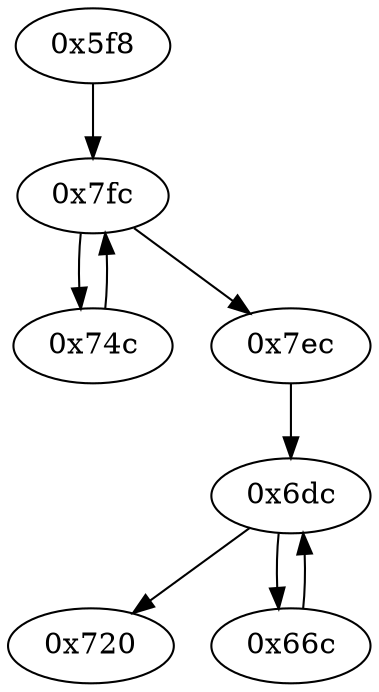 strict digraph "" {
	graph ["edge"="{}",
		file="/Users/mark/Documents//论文//第二篇论文//2018-08-24交论文后的备份/2019/CFG/small-programs/16b-1-1-0-0-dc-2-1-1/1528_\
recovered.dot",
		"graph"="{u'file': u'/Users/mark/Documents//\u8bba\u6587//\u7b2c\u4e8c\u7bc7\u8bba\u6587//2018-08-24\u4ea4\u8bba\u6587\u540e\u7684\u5907\u4efd/\
2019/CFG/small-programs/16b-1-1-0-0-dc-2-1-1/1528_recovered.dot'}",
		"node"="{u'opcode': u''}"
	];
	"0x7fc"	 [opcode="[u'str', u'str', u'ldr', u'ldr', u'ldrb', u'ldr', u'ldr', u'ldr', u'cmp', u'mov', u'b']"];
	"0x74c"	 [opcode="[u'ldr', u'ldr', u'add', u'str', u'ldr', u'b']"];
	"0x7fc" -> "0x74c";
	"0x7ec"	 [opcode="[u'ldr', u'ldr', u'mov', u'b']"];
	"0x7fc" -> "0x7ec";
	"0x720"	 [opcode="[u'ldr', u'mov', u'bl', u'ldr', u'b']"];
	"0x6dc"	 [opcode="[u'str', u'str', u'ldr', u'ldrb', u'strb', u'ldr', u'ldr', u'ldrb', u'cmp', u'mov', u'b']"];
	"0x6dc" -> "0x720";
	"0x66c"	 [opcode="[u'ldrb', u'ldr', u'add', u'str', u'ldr', u'b']"];
	"0x6dc" -> "0x66c";
	"0x74c" -> "0x7fc";
	"0x66c" -> "0x6dc";
	"0x5f8"	 [opcode="[u'push', u'add', u'sub', u'add', u'ldr', u'str', u'ldr', u'ldr', u'ldr', u'add', u'b']"];
	"0x5f8" -> "0x7fc";
	"0x7ec" -> "0x6dc";
}
